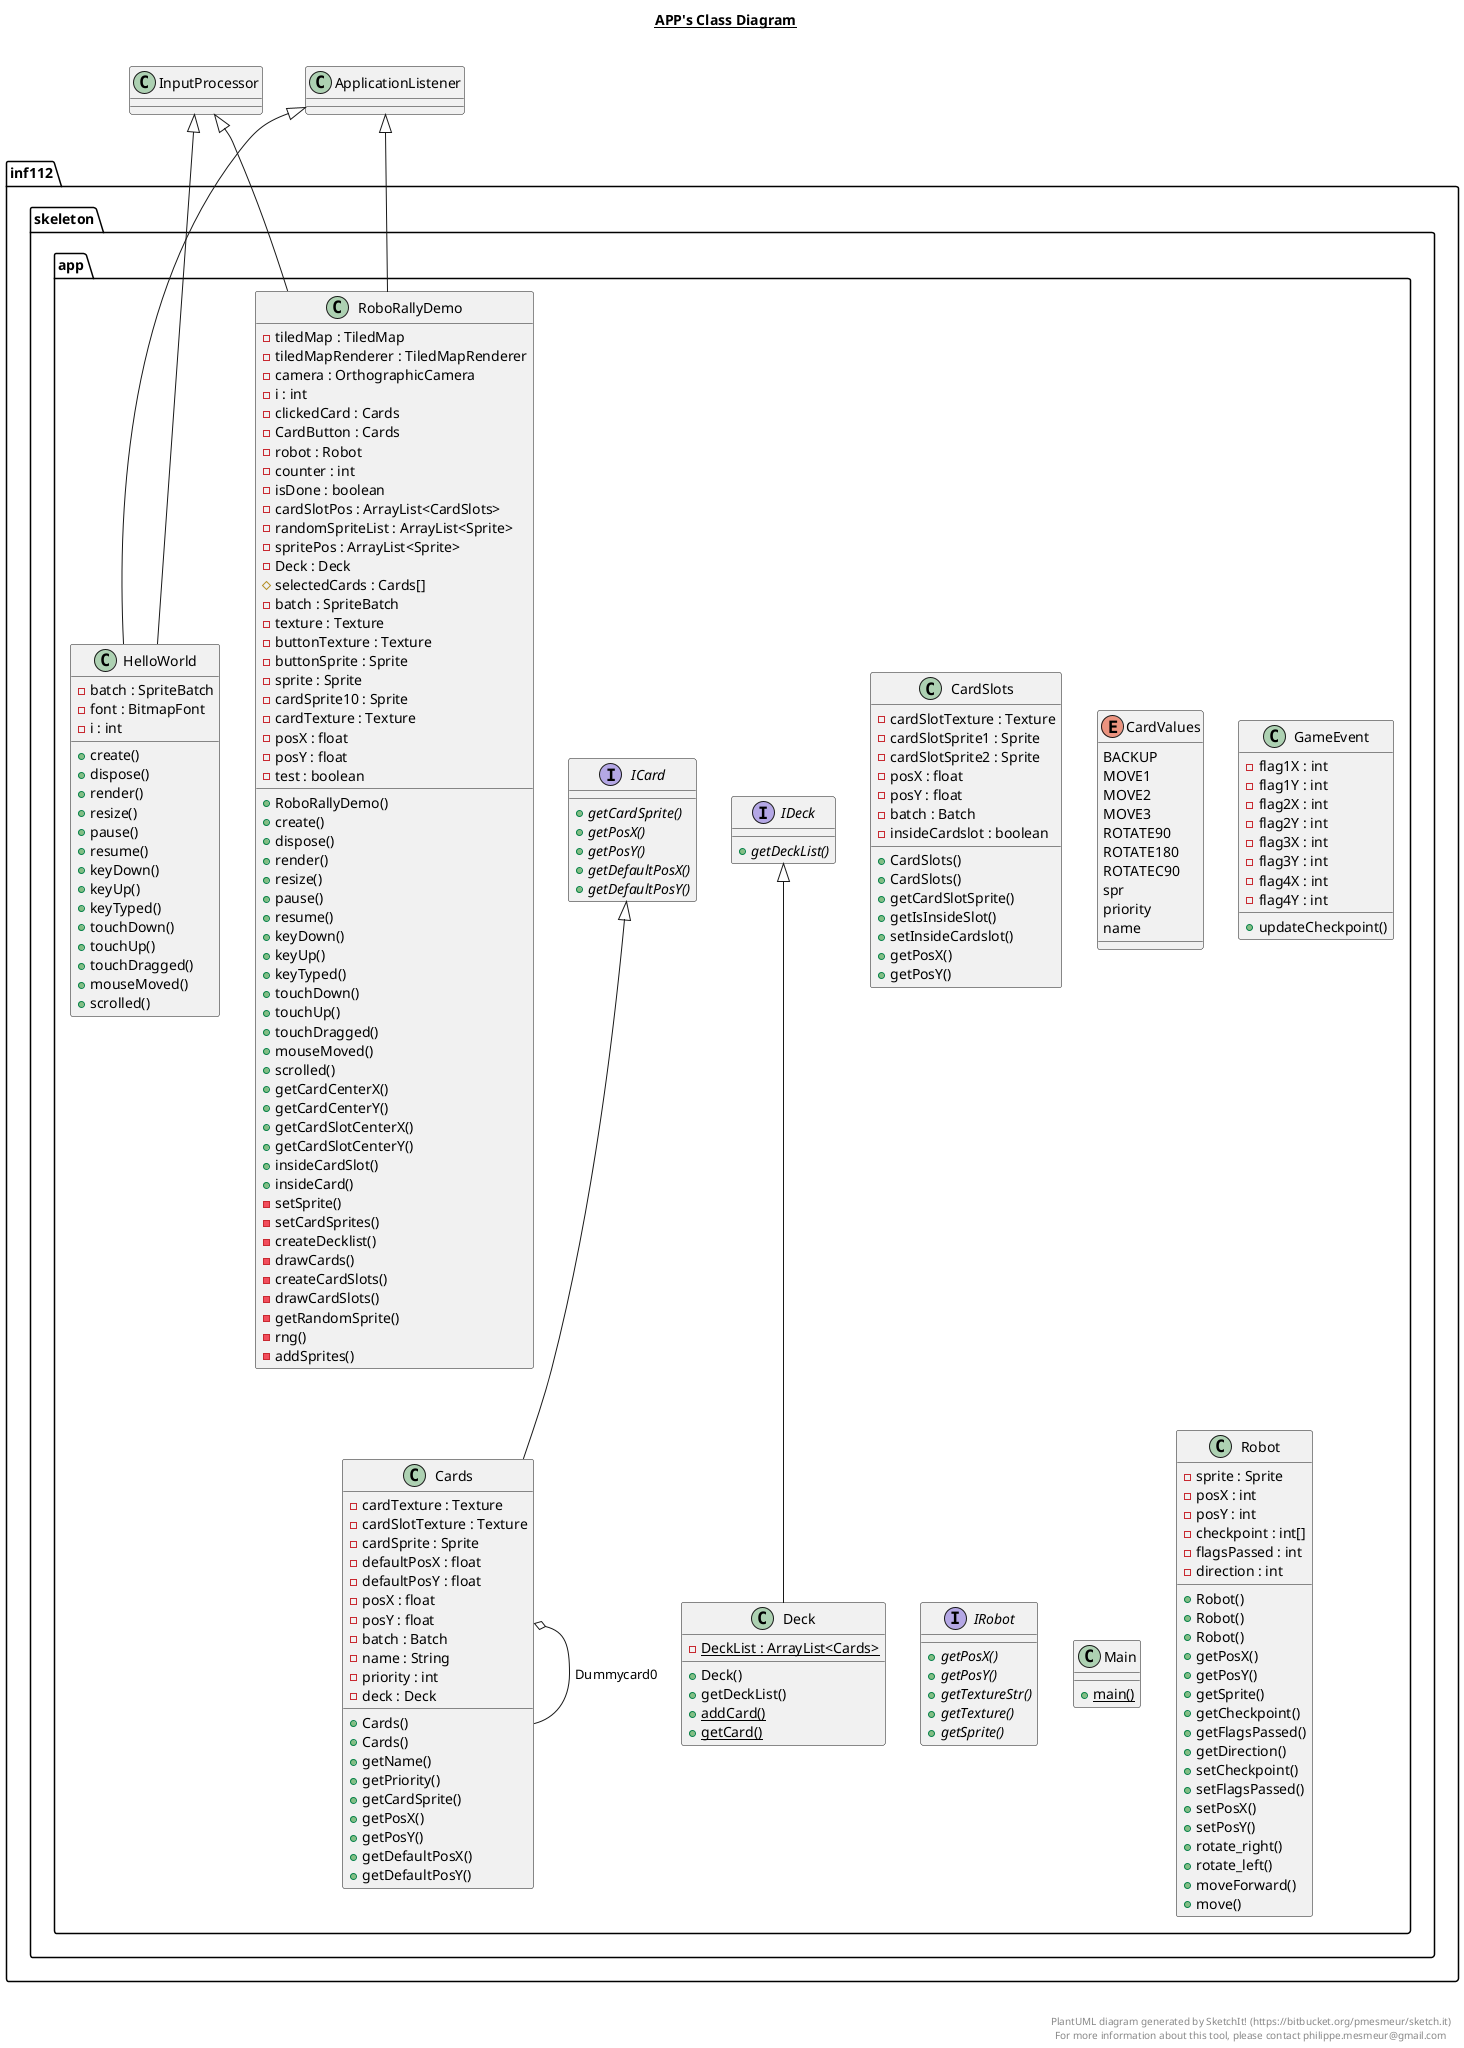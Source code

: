 @startuml

title __APP's Class Diagram__\n

  package inf112.skeleton.app {
    class CardSlots {
        - cardSlotTexture : Texture
        - cardSlotSprite1 : Sprite
        - cardSlotSprite2 : Sprite
        - posX : float
        - posY : float
        - batch : Batch
        - insideCardslot : boolean
        + CardSlots()
        + CardSlots()
        + getCardSlotSprite()
        + getIsInsideSlot()
        + setInsideCardslot()
        + getPosX()
        + getPosY()
    }
  }
  

  package inf112.skeleton.app {
    enum CardValues {
      BACKUP
      MOVE1
      MOVE2
      MOVE3
      ROTATE90
      ROTATE180
      ROTATEC90
      spr
      priority
      name
    }
  }
  

  package inf112.skeleton.app {
    class Cards {
        - cardTexture : Texture
        - cardSlotTexture : Texture
        - cardSprite : Sprite
        - defaultPosX : float
        - defaultPosY : float
        - posX : float
        - posY : float
        - batch : Batch
        - name : String
        - priority : int
        - deck : Deck
        + Cards()
        + Cards()
        + getName()
        + getPriority()
        + getCardSprite()
        + getPosX()
        + getPosY()
        + getDefaultPosX()
        + getDefaultPosY()
    }
  }
  

  package inf112.skeleton.app {
    class Deck {
        {static} - DeckList : ArrayList<Cards>
        + Deck()
        + getDeckList()
        {static} + addCard()
        {static} + getCard()
    }
  }
  

  package inf112.skeleton.app {
    class GameEvent {
        - flag1X : int
        - flag1Y : int
        - flag2X : int
        - flag2Y : int
        - flag3X : int
        - flag3Y : int
        - flag4X : int
        - flag4Y : int
        + updateCheckpoint()
    }
  }
  

  package inf112.skeleton.app {
    class HelloWorld {
        - batch : SpriteBatch
        - font : BitmapFont
        - i : int
        + create()
        + dispose()
        + render()
        + resize()
        + pause()
        + resume()
        + keyDown()
        + keyUp()
        + keyTyped()
        + touchDown()
        + touchUp()
        + touchDragged()
        + mouseMoved()
        + scrolled()
    }
  }
  

  package inf112.skeleton.app {
    interface ICard {
        {abstract} + getCardSprite()
        {abstract} + getPosX()
        {abstract} + getPosY()
        {abstract} + getDefaultPosX()
        {abstract} + getDefaultPosY()
    }
  }
  

  package inf112.skeleton.app {
    interface IDeck {
        {abstract} + getDeckList()
    }
  }
  

  package inf112.skeleton.app {
    interface IRobot {
        {abstract} + getPosX()
        {abstract} + getPosY()
        {abstract} + getTextureStr()
        {abstract} + getTexture()
        {abstract} + getSprite()
    }
  }
  

  package inf112.skeleton.app {
    class Main {
        {static} + main()
    }
  }
  

  package inf112.skeleton.app {
    class RoboRallyDemo {
        - tiledMap : TiledMap
        - tiledMapRenderer : TiledMapRenderer
        - camera : OrthographicCamera
        - i : int
        - clickedCard : Cards
        - CardButton : Cards
        - robot : Robot
        - counter : int
        - isDone : boolean
        - cardSlotPos : ArrayList<CardSlots>
        - randomSpriteList : ArrayList<Sprite>
        - spritePos : ArrayList<Sprite>
        - Deck : Deck
        # selectedCards : Cards[]
        - batch : SpriteBatch
        - texture : Texture
        - buttonTexture : Texture
        - buttonSprite : Sprite
        - sprite : Sprite
        - cardSprite10 : Sprite
        - cardTexture : Texture
        - posX : float
        - posY : float
        - test : boolean
        + RoboRallyDemo()
        + create()
        + dispose()
        + render()
        + resize()
        + pause()
        + resume()
        + keyDown()
        + keyUp()
        + keyTyped()
        + touchDown()
        + touchUp()
        + touchDragged()
        + mouseMoved()
        + scrolled()
        + getCardCenterX()
        + getCardCenterY()
        + getCardSlotCenterX()
        + getCardSlotCenterY()
        + insideCardSlot()
        + insideCard()
        - setSprite()
        - setCardSprites()
        - createDecklist()
        - drawCards()
        - createCardSlots()
        - drawCardSlots()
        - getRandomSprite()
        - rng()
        - addSprites()
    }
  }
  

  package inf112.skeleton.app {
    class Robot {
        - sprite : Sprite
        - posX : int
        - posY : int
        - checkpoint : int[]
        - flagsPassed : int
        - direction : int
        + Robot()
        + Robot()
        + Robot()
        + getPosX()
        + getPosY()
        + getSprite()
        + getCheckpoint()
        + getFlagsPassed()
        + getDirection()
        + setCheckpoint()
        + setFlagsPassed()
        + setPosX()
        + setPosY()
        + rotate_right()
        + rotate_left()
        + moveForward()
        + move()
    }
  }
  

  Cards -up-|> ICard
  Cards o-- Cards : Dummycard0
  Deck -up-|> IDeck
  HelloWorld -up-|> ApplicationListener
  HelloWorld -up-|> InputProcessor
  RoboRallyDemo -up-|> ApplicationListener
  RoboRallyDemo -up-|> InputProcessor


right footer


PlantUML diagram generated by SketchIt! (https://bitbucket.org/pmesmeur/sketch.it)
For more information about this tool, please contact philippe.mesmeur@gmail.com
endfooter

@enduml
